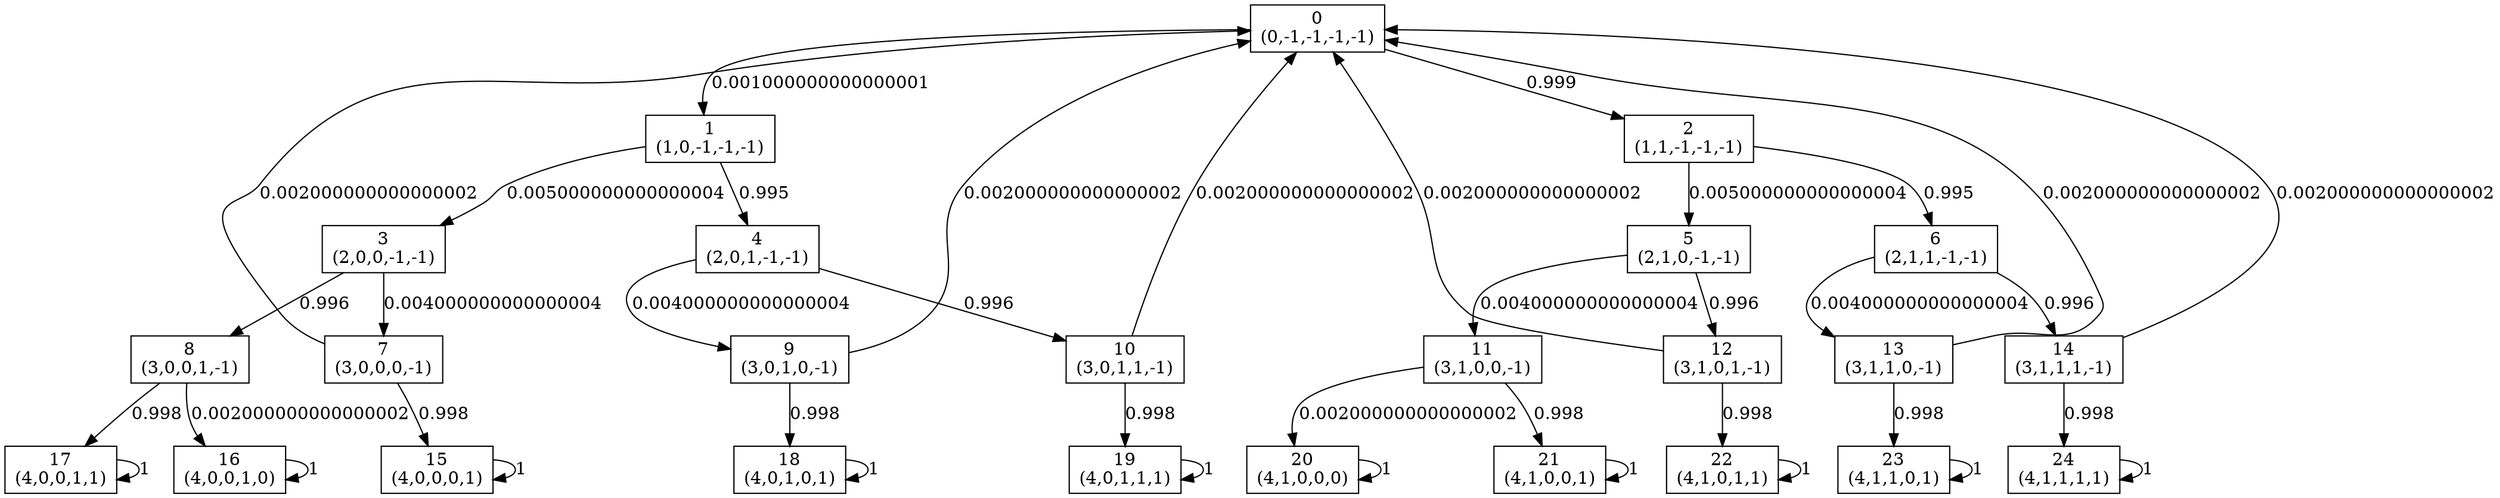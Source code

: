 digraph P {
node [shape=box];
0 -> 1 [ label="0.001000000000000001" ];
0 -> 2 [ label="0.999" ];
1 -> 3 [ label="0.005000000000000004" ];
1 -> 4 [ label="0.995" ];
2 -> 5 [ label="0.005000000000000004" ];
2 -> 6 [ label="0.995" ];
3 -> 7 [ label="0.004000000000000004" ];
3 -> 8 [ label="0.996" ];
4 -> 9 [ label="0.004000000000000004" ];
4 -> 10 [ label="0.996" ];
5 -> 11 [ label="0.004000000000000004" ];
5 -> 12 [ label="0.996" ];
6 -> 13 [ label="0.004000000000000004" ];
6 -> 14 [ label="0.996" ];
7 -> 0 [ label="0.002000000000000002" ];
7 -> 15 [ label="0.998" ];
8 -> 16 [ label="0.002000000000000002" ];
8 -> 17 [ label="0.998" ];
9 -> 0 [ label="0.002000000000000002" ];
9 -> 18 [ label="0.998" ];
10 -> 0 [ label="0.002000000000000002" ];
10 -> 19 [ label="0.998" ];
11 -> 20 [ label="0.002000000000000002" ];
11 -> 21 [ label="0.998" ];
12 -> 0 [ label="0.002000000000000002" ];
12 -> 22 [ label="0.998" ];
13 -> 0 [ label="0.002000000000000002" ];
13 -> 23 [ label="0.998" ];
14 -> 0 [ label="0.002000000000000002" ];
14 -> 24 [ label="0.998" ];
15 -> 15 [ label="1" ];
16 -> 16 [ label="1" ];
17 -> 17 [ label="1" ];
18 -> 18 [ label="1" ];
19 -> 19 [ label="1" ];
20 -> 20 [ label="1" ];
21 -> 21 [ label="1" ];
22 -> 22 [ label="1" ];
23 -> 23 [ label="1" ];
24 -> 24 [ label="1" ];
0 [label="0\n(0,-1,-1,-1,-1)"];
1 [label="1\n(1,0,-1,-1,-1)"];
2 [label="2\n(1,1,-1,-1,-1)"];
3 [label="3\n(2,0,0,-1,-1)"];
4 [label="4\n(2,0,1,-1,-1)"];
5 [label="5\n(2,1,0,-1,-1)"];
6 [label="6\n(2,1,1,-1,-1)"];
7 [label="7\n(3,0,0,0,-1)"];
8 [label="8\n(3,0,0,1,-1)"];
9 [label="9\n(3,0,1,0,-1)"];
10 [label="10\n(3,0,1,1,-1)"];
11 [label="11\n(3,1,0,0,-1)"];
12 [label="12\n(3,1,0,1,-1)"];
13 [label="13\n(3,1,1,0,-1)"];
14 [label="14\n(3,1,1,1,-1)"];
15 [label="15\n(4,0,0,0,1)"];
16 [label="16\n(4,0,0,1,0)"];
17 [label="17\n(4,0,0,1,1)"];
18 [label="18\n(4,0,1,0,1)"];
19 [label="19\n(4,0,1,1,1)"];
20 [label="20\n(4,1,0,0,0)"];
21 [label="21\n(4,1,0,0,1)"];
22 [label="22\n(4,1,0,1,1)"];
23 [label="23\n(4,1,1,0,1)"];
24 [label="24\n(4,1,1,1,1)"];
}
